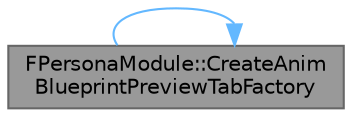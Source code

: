 digraph "FPersonaModule::CreateAnimBlueprintPreviewTabFactory"
{
 // INTERACTIVE_SVG=YES
 // LATEX_PDF_SIZE
  bgcolor="transparent";
  edge [fontname=Helvetica,fontsize=10,labelfontname=Helvetica,labelfontsize=10];
  node [fontname=Helvetica,fontsize=10,shape=box,height=0.2,width=0.4];
  rankdir="LR";
  Node1 [id="Node000001",label="FPersonaModule::CreateAnim\lBlueprintPreviewTabFactory",height=0.2,width=0.4,color="gray40", fillcolor="grey60", style="filled", fontcolor="black",tooltip="Create a tab factory for editing anim blueprint preview & defaults."];
  Node1 -> Node1 [id="edge1_Node000001_Node000001",color="steelblue1",style="solid",tooltip=" "];
}
